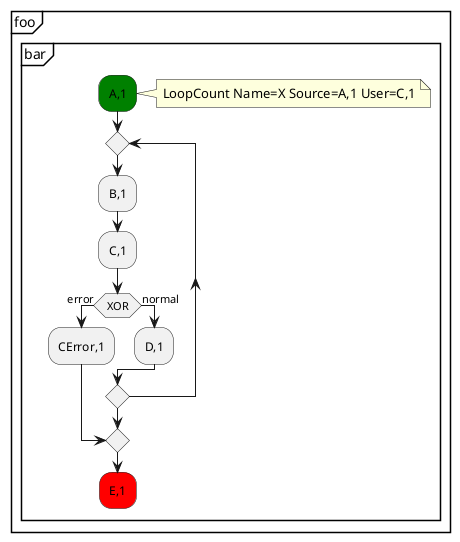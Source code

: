 @startuml
partition "foo" {
  group "bar"
#green:A,1;
note right 
  LoopCount Name=X Source=A,1 User=C,1
end note
repeat
  :B,1;
  :C,1;
  if (XOR) then (error)
    :CError,1;
    break
  else (normal)
    :D,1;
  endif
repeat while
#red:E,1;
  end group
}
@enduml
